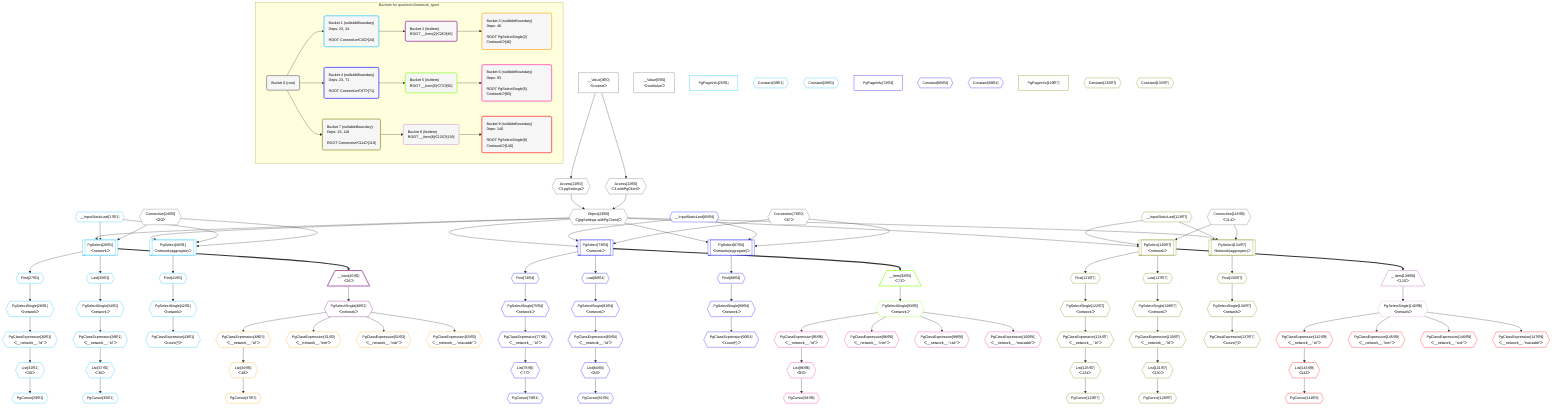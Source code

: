 %%{init: {'themeVariables': { 'fontSize': '12px'}}}%%
graph TD
    classDef path fill:#eee,stroke:#000,color:#000
    classDef plan fill:#fff,stroke-width:1px,color:#000
    classDef itemplan fill:#fff,stroke-width:2px,color:#000
    classDef unbatchedplan fill:#dff,stroke-width:1px,color:#000
    classDef sideeffectplan fill:#fcc,stroke-width:2px,color:#000
    classDef bucket fill:#f6f6f6,color:#000,stroke-width:2px,text-align:left


    %% define steps
    __Value3["__Value[3∈0]<br />ᐸcontextᐳ"]:::plan
    __Value5["__Value[5∈0]<br />ᐸrootValueᐳ"]:::plan
    __InputStaticLeaf17{{"__InputStaticLeaf[17∈1]"}}:::plan
    Access21{{"Access[21∈0]<br />ᐸ3.pgSettingsᐳ"}}:::plan
    Access22{{"Access[22∈0]<br />ᐸ3.withPgClientᐳ"}}:::plan
    Object23{{"Object[23∈0]<br />ᐸ{pgSettings,withPgClient}ᐳ"}}:::plan
    Connection24{{"Connection[24∈0]<br />ᐸ20ᐳ"}}:::plan
    PgPageInfo25["PgPageInfo[25∈1]"]:::plan
    PgSelect26[["PgSelect[26∈1]<br />ᐸnetworkᐳ"]]:::plan
    First27{{"First[27∈1]"}}:::plan
    PgSelectSingle28{{"PgSelectSingle[28∈1]<br />ᐸnetworkᐳ"}}:::plan
    PgClassExpression30{{"PgClassExpression[30∈1]<br />ᐸ__network__.”id”ᐳ"}}:::plan
    List31{{"List[31∈1]<br />ᐸ30ᐳ"}}:::plan
    PgCursor29{{"PgCursor[29∈1]"}}:::plan
    Last33{{"Last[33∈1]"}}:::plan
    PgSelectSingle34{{"PgSelectSingle[34∈1]<br />ᐸnetworkᐳ"}}:::plan
    PgClassExpression36{{"PgClassExpression[36∈1]<br />ᐸ__network__.”id”ᐳ"}}:::plan
    List37{{"List[37∈1]<br />ᐸ36ᐳ"}}:::plan
    PgCursor35{{"PgCursor[35∈1]"}}:::plan
    Constant38{{"Constant[38∈1]"}}:::plan
    Constant39{{"Constant[39∈1]"}}:::plan
    PgSelect40[["PgSelect[40∈1]<br />ᐸnetwork(aggregate)ᐳ"]]:::plan
    First41{{"First[41∈1]"}}:::plan
    PgSelectSingle42{{"PgSelectSingle[42∈1]<br />ᐸnetworkᐳ"}}:::plan
    PgClassExpression43{{"PgClassExpression[43∈1]<br />ᐸcount(*)ᐳ"}}:::plan
    __Item45[/"__Item[45∈2]<br />ᐸ26ᐳ"\]:::itemplan
    PgSelectSingle46{{"PgSelectSingle[46∈2]<br />ᐸnetworkᐳ"}}:::plan
    PgClassExpression48{{"PgClassExpression[48∈3]<br />ᐸ__network__.”id”ᐳ"}}:::plan
    List49{{"List[49∈3]<br />ᐸ48ᐳ"}}:::plan
    PgCursor47{{"PgCursor[47∈3]"}}:::plan
    PgClassExpression51{{"PgClassExpression[51∈3]<br />ᐸ__network__.”inet”ᐳ"}}:::plan
    PgClassExpression52{{"PgClassExpression[52∈3]<br />ᐸ__network__.”cidr”ᐳ"}}:::plan
    PgClassExpression53{{"PgClassExpression[53∈3]<br />ᐸ__network__.”macaddr”ᐳ"}}:::plan
    __InputStaticLeaf65{{"__InputStaticLeaf[65∈4]"}}:::plan
    Connection71{{"Connection[71∈0]<br />ᐸ67ᐳ"}}:::plan
    PgPageInfo72["PgPageInfo[72∈4]"]:::plan
    PgSelect73[["PgSelect[73∈4]<br />ᐸnetworkᐳ"]]:::plan
    First74{{"First[74∈4]"}}:::plan
    PgSelectSingle75{{"PgSelectSingle[75∈4]<br />ᐸnetworkᐳ"}}:::plan
    PgClassExpression77{{"PgClassExpression[77∈4]<br />ᐸ__network__.”id”ᐳ"}}:::plan
    List78{{"List[78∈4]<br />ᐸ77ᐳ"}}:::plan
    PgCursor76{{"PgCursor[76∈4]"}}:::plan
    Last80{{"Last[80∈4]"}}:::plan
    PgSelectSingle81{{"PgSelectSingle[81∈4]<br />ᐸnetworkᐳ"}}:::plan
    PgClassExpression83{{"PgClassExpression[83∈4]<br />ᐸ__network__.”id”ᐳ"}}:::plan
    List84{{"List[84∈4]<br />ᐸ83ᐳ"}}:::plan
    PgCursor82{{"PgCursor[82∈4]"}}:::plan
    Constant85{{"Constant[85∈4]"}}:::plan
    Constant86{{"Constant[86∈4]"}}:::plan
    PgSelect87[["PgSelect[87∈4]<br />ᐸnetwork(aggregate)ᐳ"]]:::plan
    First88{{"First[88∈4]"}}:::plan
    PgSelectSingle89{{"PgSelectSingle[89∈4]<br />ᐸnetworkᐳ"}}:::plan
    PgClassExpression90{{"PgClassExpression[90∈4]<br />ᐸcount(*)ᐳ"}}:::plan
    __Item92[/"__Item[92∈5]<br />ᐸ73ᐳ"\]:::itemplan
    PgSelectSingle93{{"PgSelectSingle[93∈5]<br />ᐸnetworkᐳ"}}:::plan
    PgClassExpression95{{"PgClassExpression[95∈6]<br />ᐸ__network__.”id”ᐳ"}}:::plan
    List96{{"List[96∈6]<br />ᐸ95ᐳ"}}:::plan
    PgCursor94{{"PgCursor[94∈6]"}}:::plan
    PgClassExpression98{{"PgClassExpression[98∈6]<br />ᐸ__network__.”inet”ᐳ"}}:::plan
    PgClassExpression99{{"PgClassExpression[99∈6]<br />ᐸ__network__.”cidr”ᐳ"}}:::plan
    PgClassExpression100{{"PgClassExpression[100∈6]<br />ᐸ__network__.”macaddr”ᐳ"}}:::plan
    __InputStaticLeaf113{{"__InputStaticLeaf[113∈7]"}}:::plan
    Connection118{{"Connection[118∈0]<br />ᐸ114ᐳ"}}:::plan
    PgPageInfo119["PgPageInfo[119∈7]"]:::plan
    PgSelect120[["PgSelect[120∈7]<br />ᐸnetworkᐳ"]]:::plan
    First121{{"First[121∈7]"}}:::plan
    PgSelectSingle122{{"PgSelectSingle[122∈7]<br />ᐸnetworkᐳ"}}:::plan
    PgClassExpression124{{"PgClassExpression[124∈7]<br />ᐸ__network__.”id”ᐳ"}}:::plan
    List125{{"List[125∈7]<br />ᐸ124ᐳ"}}:::plan
    PgCursor123{{"PgCursor[123∈7]"}}:::plan
    Last127{{"Last[127∈7]"}}:::plan
    PgSelectSingle128{{"PgSelectSingle[128∈7]<br />ᐸnetworkᐳ"}}:::plan
    PgClassExpression130{{"PgClassExpression[130∈7]<br />ᐸ__network__.”id”ᐳ"}}:::plan
    List131{{"List[131∈7]<br />ᐸ130ᐳ"}}:::plan
    PgCursor129{{"PgCursor[129∈7]"}}:::plan
    Constant132{{"Constant[132∈7]"}}:::plan
    Constant133{{"Constant[133∈7]"}}:::plan
    PgSelect134[["PgSelect[134∈7]<br />ᐸnetwork(aggregate)ᐳ"]]:::plan
    First135{{"First[135∈7]"}}:::plan
    PgSelectSingle136{{"PgSelectSingle[136∈7]<br />ᐸnetworkᐳ"}}:::plan
    PgClassExpression137{{"PgClassExpression[137∈7]<br />ᐸcount(*)ᐳ"}}:::plan
    __Item139[/"__Item[139∈8]<br />ᐸ120ᐳ"\]:::itemplan
    PgSelectSingle140{{"PgSelectSingle[140∈8]<br />ᐸnetworkᐳ"}}:::plan
    PgClassExpression142{{"PgClassExpression[142∈9]<br />ᐸ__network__.”id”ᐳ"}}:::plan
    List143{{"List[143∈9]<br />ᐸ142ᐳ"}}:::plan
    PgCursor141{{"PgCursor[141∈9]"}}:::plan
    PgClassExpression145{{"PgClassExpression[145∈9]<br />ᐸ__network__.”inet”ᐳ"}}:::plan
    PgClassExpression146{{"PgClassExpression[146∈9]<br />ᐸ__network__.”cidr”ᐳ"}}:::plan
    PgClassExpression147{{"PgClassExpression[147∈9]<br />ᐸ__network__.”macaddr”ᐳ"}}:::plan

    %% plan dependencies
    __Value3 --> Access21
    __Value3 --> Access22
    Access21 & Access22 --> Object23
    Object23 & __InputStaticLeaf17 & Connection24 --> PgSelect26
    PgSelect26 --> First27
    First27 --> PgSelectSingle28
    PgSelectSingle28 --> PgClassExpression30
    PgClassExpression30 --> List31
    List31 --> PgCursor29
    PgSelect26 --> Last33
    Last33 --> PgSelectSingle34
    PgSelectSingle34 --> PgClassExpression36
    PgClassExpression36 --> List37
    List37 --> PgCursor35
    Object23 & __InputStaticLeaf17 & Connection24 --> PgSelect40
    PgSelect40 --> First41
    First41 --> PgSelectSingle42
    PgSelectSingle42 --> PgClassExpression43
    PgSelect26 ==> __Item45
    __Item45 --> PgSelectSingle46
    PgSelectSingle46 --> PgClassExpression48
    PgClassExpression48 --> List49
    List49 --> PgCursor47
    PgSelectSingle46 --> PgClassExpression51
    PgSelectSingle46 --> PgClassExpression52
    PgSelectSingle46 --> PgClassExpression53
    Object23 & __InputStaticLeaf65 & Connection71 --> PgSelect73
    PgSelect73 --> First74
    First74 --> PgSelectSingle75
    PgSelectSingle75 --> PgClassExpression77
    PgClassExpression77 --> List78
    List78 --> PgCursor76
    PgSelect73 --> Last80
    Last80 --> PgSelectSingle81
    PgSelectSingle81 --> PgClassExpression83
    PgClassExpression83 --> List84
    List84 --> PgCursor82
    Object23 & __InputStaticLeaf65 & Connection71 --> PgSelect87
    PgSelect87 --> First88
    First88 --> PgSelectSingle89
    PgSelectSingle89 --> PgClassExpression90
    PgSelect73 ==> __Item92
    __Item92 --> PgSelectSingle93
    PgSelectSingle93 --> PgClassExpression95
    PgClassExpression95 --> List96
    List96 --> PgCursor94
    PgSelectSingle93 --> PgClassExpression98
    PgSelectSingle93 --> PgClassExpression99
    PgSelectSingle93 --> PgClassExpression100
    Object23 & __InputStaticLeaf113 & Connection118 --> PgSelect120
    PgSelect120 --> First121
    First121 --> PgSelectSingle122
    PgSelectSingle122 --> PgClassExpression124
    PgClassExpression124 --> List125
    List125 --> PgCursor123
    PgSelect120 --> Last127
    Last127 --> PgSelectSingle128
    PgSelectSingle128 --> PgClassExpression130
    PgClassExpression130 --> List131
    List131 --> PgCursor129
    Object23 & __InputStaticLeaf113 & Connection118 --> PgSelect134
    PgSelect134 --> First135
    First135 --> PgSelectSingle136
    PgSelectSingle136 --> PgClassExpression137
    PgSelect120 ==> __Item139
    __Item139 --> PgSelectSingle140
    PgSelectSingle140 --> PgClassExpression142
    PgClassExpression142 --> List143
    List143 --> PgCursor141
    PgSelectSingle140 --> PgClassExpression145
    PgSelectSingle140 --> PgClassExpression146
    PgSelectSingle140 --> PgClassExpression147

    subgraph "Buckets for queries/v4/network_types"
    Bucket0("Bucket 0 (root)"):::bucket
    classDef bucket0 stroke:#696969
    class Bucket0,__Value3,__Value5,Access21,Access22,Object23,Connection24,Connection71,Connection118 bucket0
    Bucket1("Bucket 1 (nullableBoundary)<br />Deps: 23, 24<br /><br />ROOT Connectionᐸ20ᐳ[24]"):::bucket
    classDef bucket1 stroke:#00bfff
    class Bucket1,__InputStaticLeaf17,PgPageInfo25,PgSelect26,First27,PgSelectSingle28,PgCursor29,PgClassExpression30,List31,Last33,PgSelectSingle34,PgCursor35,PgClassExpression36,List37,Constant38,Constant39,PgSelect40,First41,PgSelectSingle42,PgClassExpression43 bucket1
    Bucket2("Bucket 2 (listItem)<br />ROOT __Item{2}ᐸ26ᐳ[45]"):::bucket
    classDef bucket2 stroke:#7f007f
    class Bucket2,__Item45,PgSelectSingle46 bucket2
    Bucket3("Bucket 3 (nullableBoundary)<br />Deps: 46<br /><br />ROOT PgSelectSingle{2}ᐸnetworkᐳ[46]"):::bucket
    classDef bucket3 stroke:#ffa500
    class Bucket3,PgCursor47,PgClassExpression48,List49,PgClassExpression51,PgClassExpression52,PgClassExpression53 bucket3
    Bucket4("Bucket 4 (nullableBoundary)<br />Deps: 23, 71<br /><br />ROOT Connectionᐸ67ᐳ[71]"):::bucket
    classDef bucket4 stroke:#0000ff
    class Bucket4,__InputStaticLeaf65,PgPageInfo72,PgSelect73,First74,PgSelectSingle75,PgCursor76,PgClassExpression77,List78,Last80,PgSelectSingle81,PgCursor82,PgClassExpression83,List84,Constant85,Constant86,PgSelect87,First88,PgSelectSingle89,PgClassExpression90 bucket4
    Bucket5("Bucket 5 (listItem)<br />ROOT __Item{5}ᐸ73ᐳ[92]"):::bucket
    classDef bucket5 stroke:#7fff00
    class Bucket5,__Item92,PgSelectSingle93 bucket5
    Bucket6("Bucket 6 (nullableBoundary)<br />Deps: 93<br /><br />ROOT PgSelectSingle{5}ᐸnetworkᐳ[93]"):::bucket
    classDef bucket6 stroke:#ff1493
    class Bucket6,PgCursor94,PgClassExpression95,List96,PgClassExpression98,PgClassExpression99,PgClassExpression100 bucket6
    Bucket7("Bucket 7 (nullableBoundary)<br />Deps: 23, 118<br /><br />ROOT Connectionᐸ114ᐳ[118]"):::bucket
    classDef bucket7 stroke:#808000
    class Bucket7,__InputStaticLeaf113,PgPageInfo119,PgSelect120,First121,PgSelectSingle122,PgCursor123,PgClassExpression124,List125,Last127,PgSelectSingle128,PgCursor129,PgClassExpression130,List131,Constant132,Constant133,PgSelect134,First135,PgSelectSingle136,PgClassExpression137 bucket7
    Bucket8("Bucket 8 (listItem)<br />ROOT __Item{8}ᐸ120ᐳ[139]"):::bucket
    classDef bucket8 stroke:#dda0dd
    class Bucket8,__Item139,PgSelectSingle140 bucket8
    Bucket9("Bucket 9 (nullableBoundary)<br />Deps: 140<br /><br />ROOT PgSelectSingle{8}ᐸnetworkᐳ[140]"):::bucket
    classDef bucket9 stroke:#ff0000
    class Bucket9,PgCursor141,PgClassExpression142,List143,PgClassExpression145,PgClassExpression146,PgClassExpression147 bucket9
    Bucket0 --> Bucket1 & Bucket4 & Bucket7
    Bucket1 --> Bucket2
    Bucket2 --> Bucket3
    Bucket4 --> Bucket5
    Bucket5 --> Bucket6
    Bucket7 --> Bucket8
    Bucket8 --> Bucket9
    end